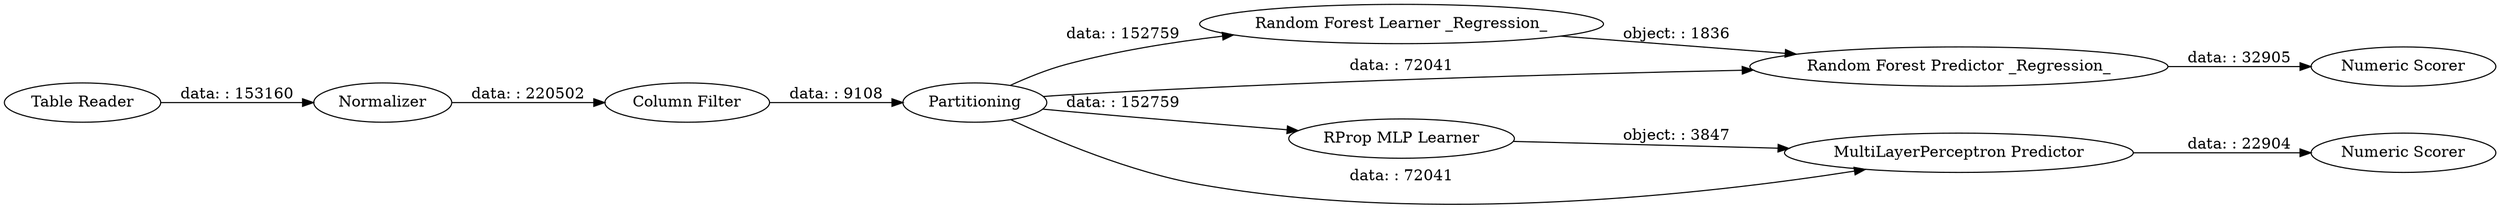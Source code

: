 digraph {
	"-3537196506648199319_12" [label=Normalizer]
	"-3537196506648199319_20" [label="Random Forest Learner _Regression_"]
	"-3537196506648199319_14" [label="MultiLayerPerceptron Predictor"]
	"-3537196506648199319_22" [label="Numeric Scorer"]
	"-3537196506648199319_21" [label="Random Forest Predictor _Regression_"]
	"-3537196506648199319_10" [label=Partitioning]
	"-3537196506648199319_23" [label="Numeric Scorer"]
	"-3537196506648199319_11" [label="Table Reader"]
	"-3537196506648199319_13" [label="RProp MLP Learner"]
	"-3537196506648199319_16" [label="Column Filter"]
	"-3537196506648199319_10" -> "-3537196506648199319_13" [label="data: : 152759"]
	"-3537196506648199319_11" -> "-3537196506648199319_12" [label="data: : 153160"]
	"-3537196506648199319_10" -> "-3537196506648199319_20" [label="data: : 152759"]
	"-3537196506648199319_20" -> "-3537196506648199319_21" [label="object: : 1836"]
	"-3537196506648199319_13" -> "-3537196506648199319_14" [label="object: : 3847"]
	"-3537196506648199319_12" -> "-3537196506648199319_16" [label="data: : 220502"]
	"-3537196506648199319_10" -> "-3537196506648199319_21" [label="data: : 72041"]
	"-3537196506648199319_21" -> "-3537196506648199319_23" [label="data: : 32905"]
	"-3537196506648199319_16" -> "-3537196506648199319_10" [label="data: : 9108"]
	"-3537196506648199319_14" -> "-3537196506648199319_22" [label="data: : 22904"]
	"-3537196506648199319_10" -> "-3537196506648199319_14" [label="data: : 72041"]
	rankdir=LR
}
